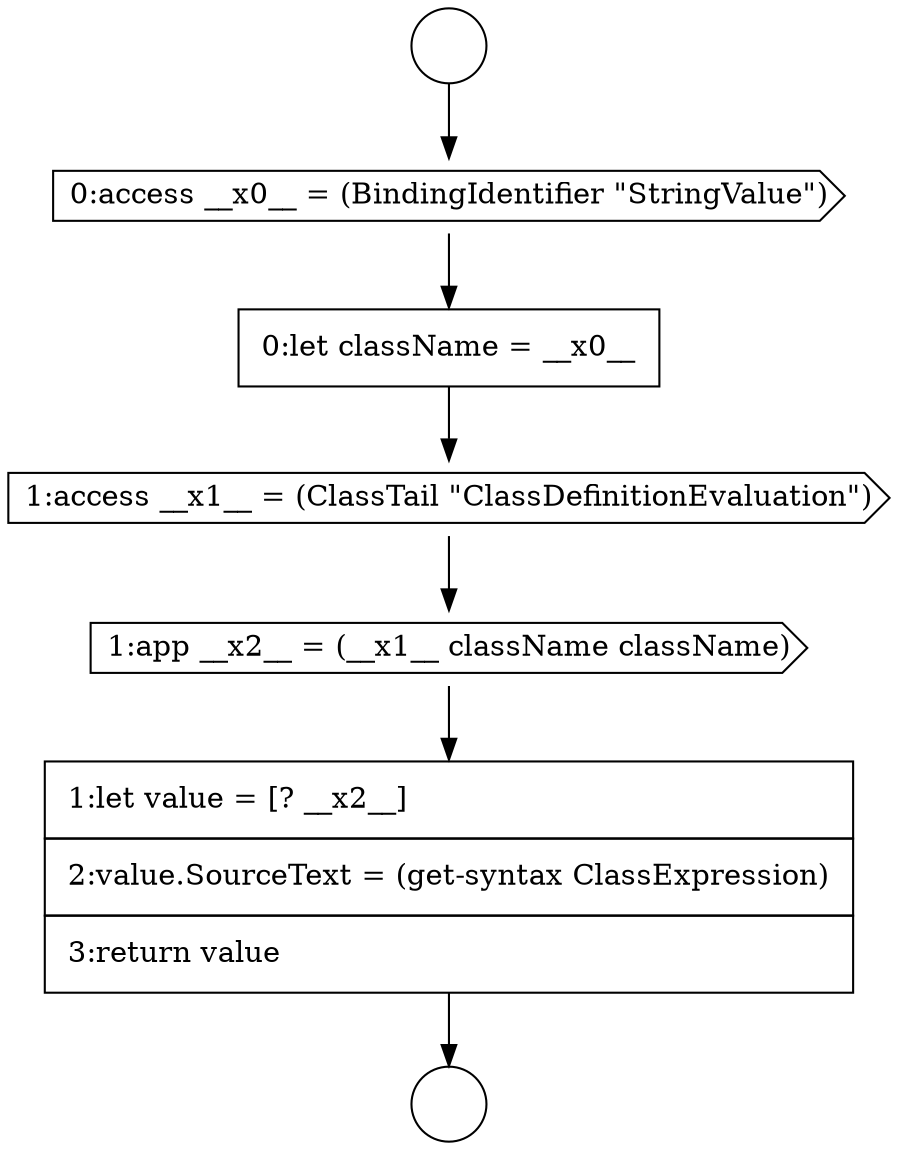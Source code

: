 digraph {
  node10029 [shape=circle label=" " color="black" fillcolor="white" style=filled]
  node10030 [shape=cds, label=<<font color="black">0:access __x0__ = (BindingIdentifier &quot;StringValue&quot;)</font>> color="black" fillcolor="white" style=filled]
  node10034 [shape=none, margin=0, label=<<font color="black">
    <table border="0" cellborder="1" cellspacing="0" cellpadding="10">
      <tr><td align="left">1:let value = [? __x2__]</td></tr>
      <tr><td align="left">2:value.SourceText = (get-syntax ClassExpression)</td></tr>
      <tr><td align="left">3:return value</td></tr>
    </table>
  </font>> color="black" fillcolor="white" style=filled]
  node10031 [shape=none, margin=0, label=<<font color="black">
    <table border="0" cellborder="1" cellspacing="0" cellpadding="10">
      <tr><td align="left">0:let className = __x0__</td></tr>
    </table>
  </font>> color="black" fillcolor="white" style=filled]
  node10028 [shape=circle label=" " color="black" fillcolor="white" style=filled]
  node10033 [shape=cds, label=<<font color="black">1:app __x2__ = (__x1__ className className)</font>> color="black" fillcolor="white" style=filled]
  node10032 [shape=cds, label=<<font color="black">1:access __x1__ = (ClassTail &quot;ClassDefinitionEvaluation&quot;)</font>> color="black" fillcolor="white" style=filled]
  node10033 -> node10034 [ color="black"]
  node10032 -> node10033 [ color="black"]
  node10028 -> node10030 [ color="black"]
  node10031 -> node10032 [ color="black"]
  node10034 -> node10029 [ color="black"]
  node10030 -> node10031 [ color="black"]
}
